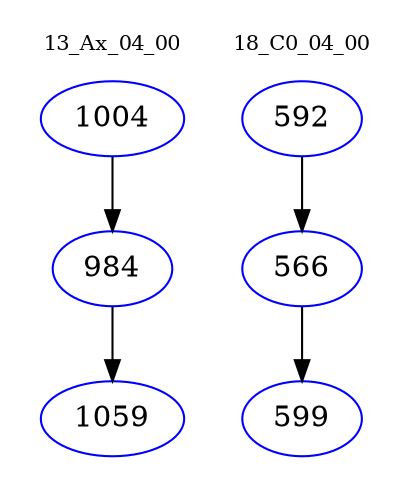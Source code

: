 digraph{
subgraph cluster_0 {
color = white
label = "13_Ax_04_00";
fontsize=10;
T0_1004 [label="1004", color="blue"]
T0_1004 -> T0_984 [color="black"]
T0_984 [label="984", color="blue"]
T0_984 -> T0_1059 [color="black"]
T0_1059 [label="1059", color="blue"]
}
subgraph cluster_1 {
color = white
label = "18_C0_04_00";
fontsize=10;
T1_592 [label="592", color="blue"]
T1_592 -> T1_566 [color="black"]
T1_566 [label="566", color="blue"]
T1_566 -> T1_599 [color="black"]
T1_599 [label="599", color="blue"]
}
}
